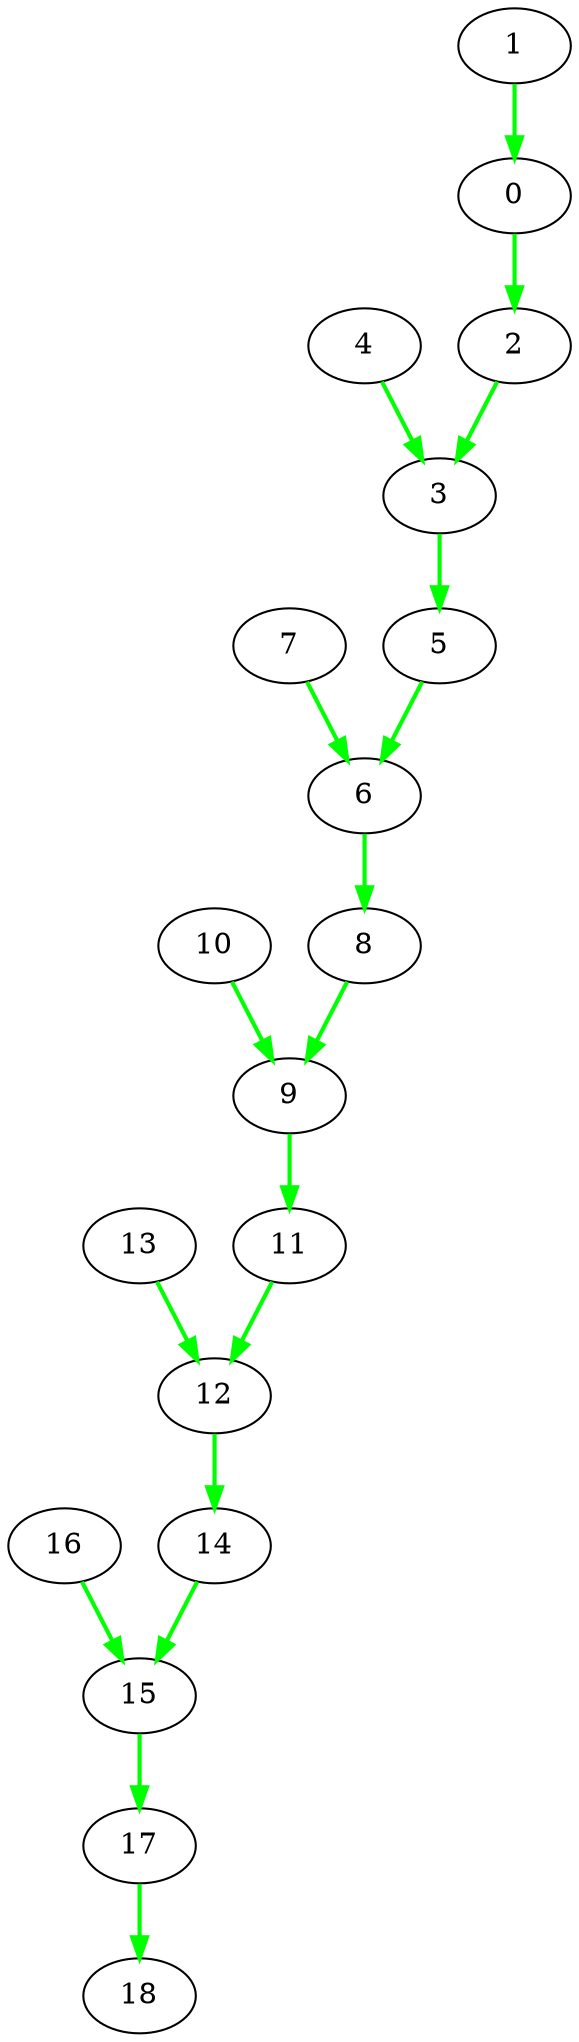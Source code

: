 digraph {
  0 [label="0", color=black];
  1 -> 0 [label="", color=green, penwidth=2];
  7 [label="7", color=black];
  14 [label="14", color=black];
  12 -> 14 [label="", color=green, penwidth=2];
  2 [label="2", color=black];
  0 -> 2 [label="", color=green, penwidth=2];
  9 [label="9", color=black];
  8 -> 9 [label="", color=green, penwidth=2];
  10 -> 9 [label="", color=green, penwidth=2];
  16 [label="16", color=black];
  4 [label="4", color=black];
  11 [label="11", color=black];
  9 -> 11 [label="", color=green, penwidth=2];
  18 [label="18", color=black];
  17 -> 18 [label="", color=green, penwidth=2];
  6 [label="6", color=black];
  5 -> 6 [label="", color=green, penwidth=2];
  7 -> 6 [label="", color=green, penwidth=2];
  13 [label="13", color=black];
  1 [label="1", color=black];
  8 [label="8", color=black];
  6 -> 8 [label="", color=green, penwidth=2];
  15 [label="15", color=black];
  14 -> 15 [label="", color=green, penwidth=2];
  16 -> 15 [label="", color=green, penwidth=2];
  3 [label="3", color=black];
  2 -> 3 [label="", color=green, penwidth=2];
  4 -> 3 [label="", color=green, penwidth=2];
  10 [label="10", color=black];
  17 [label="17", color=black];
  15 -> 17 [label="", color=green, penwidth=2];
  5 [label="5", color=black];
  3 -> 5 [label="", color=green, penwidth=2];
  12 [label="12", color=black];
  11 -> 12 [label="", color=green, penwidth=2];
  13 -> 12 [label="", color=green, penwidth=2];
}
